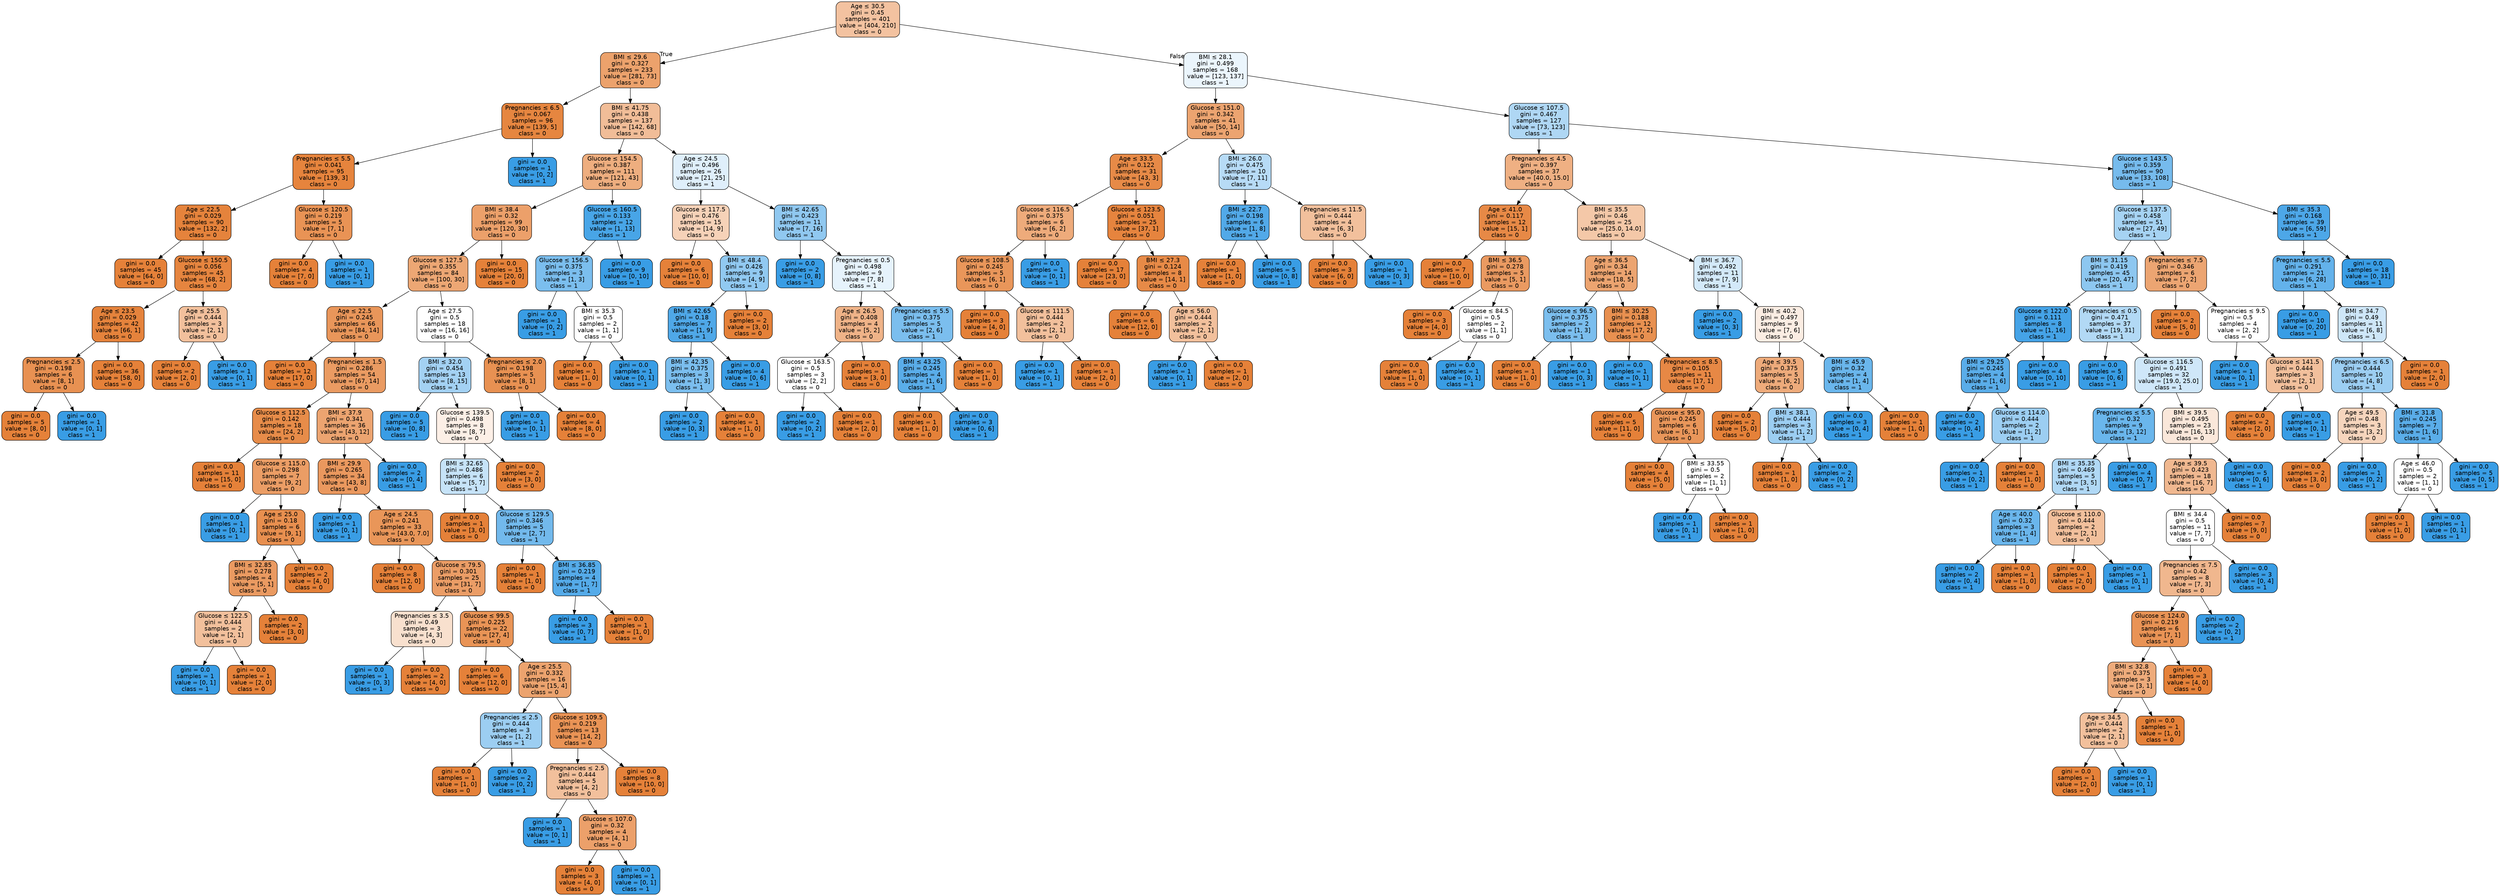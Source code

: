 digraph Tree {
node [shape=box, style="filled, rounded", color="black", fontname="helvetica"] ;
edge [fontname="helvetica"] ;
0 [label=<Age &le; 30.5<br/>gini = 0.45<br/>samples = 401<br/>value = [404, 210]<br/>class = 0>, fillcolor="#f3c2a0"] ;
1 [label=<BMI &le; 29.6<br/>gini = 0.327<br/>samples = 233<br/>value = [281, 73]<br/>class = 0>, fillcolor="#eca26c"] ;
0 -> 1 [labeldistance=2.5, labelangle=45, headlabel="True"] ;
2 [label=<Pregnancies &le; 6.5<br/>gini = 0.067<br/>samples = 96<br/>value = [139, 5]<br/>class = 0>, fillcolor="#e68640"] ;
1 -> 2 ;
3 [label=<Pregnancies &le; 5.5<br/>gini = 0.041<br/>samples = 95<br/>value = [139, 3]<br/>class = 0>, fillcolor="#e6843d"] ;
2 -> 3 ;
4 [label=<Age &le; 22.5<br/>gini = 0.029<br/>samples = 90<br/>value = [132, 2]<br/>class = 0>, fillcolor="#e5833c"] ;
3 -> 4 ;
5 [label=<gini = 0.0<br/>samples = 45<br/>value = [64, 0]<br/>class = 0>, fillcolor="#e58139"] ;
4 -> 5 ;
6 [label=<Glucose &le; 150.5<br/>gini = 0.056<br/>samples = 45<br/>value = [68, 2]<br/>class = 0>, fillcolor="#e6853f"] ;
4 -> 6 ;
7 [label=<Age &le; 23.5<br/>gini = 0.029<br/>samples = 42<br/>value = [66, 1]<br/>class = 0>, fillcolor="#e5833c"] ;
6 -> 7 ;
8 [label=<Pregnancies &le; 2.5<br/>gini = 0.198<br/>samples = 6<br/>value = [8, 1]<br/>class = 0>, fillcolor="#e89152"] ;
7 -> 8 ;
9 [label=<gini = 0.0<br/>samples = 5<br/>value = [8, 0]<br/>class = 0>, fillcolor="#e58139"] ;
8 -> 9 ;
10 [label=<gini = 0.0<br/>samples = 1<br/>value = [0, 1]<br/>class = 1>, fillcolor="#399de5"] ;
8 -> 10 ;
11 [label=<gini = 0.0<br/>samples = 36<br/>value = [58, 0]<br/>class = 0>, fillcolor="#e58139"] ;
7 -> 11 ;
12 [label=<Age &le; 25.5<br/>gini = 0.444<br/>samples = 3<br/>value = [2, 1]<br/>class = 0>, fillcolor="#f2c09c"] ;
6 -> 12 ;
13 [label=<gini = 0.0<br/>samples = 2<br/>value = [2, 0]<br/>class = 0>, fillcolor="#e58139"] ;
12 -> 13 ;
14 [label=<gini = 0.0<br/>samples = 1<br/>value = [0, 1]<br/>class = 1>, fillcolor="#399de5"] ;
12 -> 14 ;
15 [label=<Glucose &le; 120.5<br/>gini = 0.219<br/>samples = 5<br/>value = [7, 1]<br/>class = 0>, fillcolor="#e99355"] ;
3 -> 15 ;
16 [label=<gini = 0.0<br/>samples = 4<br/>value = [7, 0]<br/>class = 0>, fillcolor="#e58139"] ;
15 -> 16 ;
17 [label=<gini = 0.0<br/>samples = 1<br/>value = [0, 1]<br/>class = 1>, fillcolor="#399de5"] ;
15 -> 17 ;
18 [label=<gini = 0.0<br/>samples = 1<br/>value = [0, 2]<br/>class = 1>, fillcolor="#399de5"] ;
2 -> 18 ;
19 [label=<BMI &le; 41.75<br/>gini = 0.438<br/>samples = 137<br/>value = [142, 68]<br/>class = 0>, fillcolor="#f1bd98"] ;
1 -> 19 ;
20 [label=<Glucose &le; 154.5<br/>gini = 0.387<br/>samples = 111<br/>value = [121, 43]<br/>class = 0>, fillcolor="#eeae7f"] ;
19 -> 20 ;
21 [label=<BMI &le; 38.4<br/>gini = 0.32<br/>samples = 99<br/>value = [120, 30]<br/>class = 0>, fillcolor="#eca06a"] ;
20 -> 21 ;
22 [label=<Glucose &le; 127.5<br/>gini = 0.355<br/>samples = 84<br/>value = [100, 30]<br/>class = 0>, fillcolor="#eda774"] ;
21 -> 22 ;
23 [label=<Age &le; 22.5<br/>gini = 0.245<br/>samples = 66<br/>value = [84, 14]<br/>class = 0>, fillcolor="#e9965a"] ;
22 -> 23 ;
24 [label=<gini = 0.0<br/>samples = 12<br/>value = [17, 0]<br/>class = 0>, fillcolor="#e58139"] ;
23 -> 24 ;
25 [label=<Pregnancies &le; 1.5<br/>gini = 0.286<br/>samples = 54<br/>value = [67, 14]<br/>class = 0>, fillcolor="#ea9b62"] ;
23 -> 25 ;
26 [label=<Glucose &le; 112.5<br/>gini = 0.142<br/>samples = 18<br/>value = [24, 2]<br/>class = 0>, fillcolor="#e78c49"] ;
25 -> 26 ;
27 [label=<gini = 0.0<br/>samples = 11<br/>value = [15, 0]<br/>class = 0>, fillcolor="#e58139"] ;
26 -> 27 ;
28 [label=<Glucose &le; 115.0<br/>gini = 0.298<br/>samples = 7<br/>value = [9, 2]<br/>class = 0>, fillcolor="#eb9d65"] ;
26 -> 28 ;
29 [label=<gini = 0.0<br/>samples = 1<br/>value = [0, 1]<br/>class = 1>, fillcolor="#399de5"] ;
28 -> 29 ;
30 [label=<Age &le; 25.0<br/>gini = 0.18<br/>samples = 6<br/>value = [9, 1]<br/>class = 0>, fillcolor="#e88f4f"] ;
28 -> 30 ;
31 [label=<BMI &le; 32.85<br/>gini = 0.278<br/>samples = 4<br/>value = [5, 1]<br/>class = 0>, fillcolor="#ea9a61"] ;
30 -> 31 ;
32 [label=<Glucose &le; 122.5<br/>gini = 0.444<br/>samples = 2<br/>value = [2, 1]<br/>class = 0>, fillcolor="#f2c09c"] ;
31 -> 32 ;
33 [label=<gini = 0.0<br/>samples = 1<br/>value = [0, 1]<br/>class = 1>, fillcolor="#399de5"] ;
32 -> 33 ;
34 [label=<gini = 0.0<br/>samples = 1<br/>value = [2, 0]<br/>class = 0>, fillcolor="#e58139"] ;
32 -> 34 ;
35 [label=<gini = 0.0<br/>samples = 2<br/>value = [3, 0]<br/>class = 0>, fillcolor="#e58139"] ;
31 -> 35 ;
36 [label=<gini = 0.0<br/>samples = 2<br/>value = [4, 0]<br/>class = 0>, fillcolor="#e58139"] ;
30 -> 36 ;
37 [label=<BMI &le; 37.9<br/>gini = 0.341<br/>samples = 36<br/>value = [43, 12]<br/>class = 0>, fillcolor="#eca470"] ;
25 -> 37 ;
38 [label=<BMI &le; 29.9<br/>gini = 0.265<br/>samples = 34<br/>value = [43, 8]<br/>class = 0>, fillcolor="#ea985e"] ;
37 -> 38 ;
39 [label=<gini = 0.0<br/>samples = 1<br/>value = [0, 1]<br/>class = 1>, fillcolor="#399de5"] ;
38 -> 39 ;
40 [label=<Age &le; 24.5<br/>gini = 0.241<br/>samples = 33<br/>value = [43.0, 7.0]<br/>class = 0>, fillcolor="#e99659"] ;
38 -> 40 ;
41 [label=<gini = 0.0<br/>samples = 8<br/>value = [12, 0]<br/>class = 0>, fillcolor="#e58139"] ;
40 -> 41 ;
42 [label=<Glucose &le; 79.5<br/>gini = 0.301<br/>samples = 25<br/>value = [31, 7]<br/>class = 0>, fillcolor="#eb9d66"] ;
40 -> 42 ;
43 [label=<Pregnancies &le; 3.5<br/>gini = 0.49<br/>samples = 3<br/>value = [4, 3]<br/>class = 0>, fillcolor="#f8e0ce"] ;
42 -> 43 ;
44 [label=<gini = 0.0<br/>samples = 1<br/>value = [0, 3]<br/>class = 1>, fillcolor="#399de5"] ;
43 -> 44 ;
45 [label=<gini = 0.0<br/>samples = 2<br/>value = [4, 0]<br/>class = 0>, fillcolor="#e58139"] ;
43 -> 45 ;
46 [label=<Glucose &le; 99.5<br/>gini = 0.225<br/>samples = 22<br/>value = [27, 4]<br/>class = 0>, fillcolor="#e99456"] ;
42 -> 46 ;
47 [label=<gini = 0.0<br/>samples = 6<br/>value = [12, 0]<br/>class = 0>, fillcolor="#e58139"] ;
46 -> 47 ;
48 [label=<Age &le; 25.5<br/>gini = 0.332<br/>samples = 16<br/>value = [15, 4]<br/>class = 0>, fillcolor="#eca36e"] ;
46 -> 48 ;
49 [label=<Pregnancies &le; 2.5<br/>gini = 0.444<br/>samples = 3<br/>value = [1, 2]<br/>class = 1>, fillcolor="#9ccef2"] ;
48 -> 49 ;
50 [label=<gini = 0.0<br/>samples = 1<br/>value = [1, 0]<br/>class = 0>, fillcolor="#e58139"] ;
49 -> 50 ;
51 [label=<gini = 0.0<br/>samples = 2<br/>value = [0, 2]<br/>class = 1>, fillcolor="#399de5"] ;
49 -> 51 ;
52 [label=<Glucose &le; 109.5<br/>gini = 0.219<br/>samples = 13<br/>value = [14, 2]<br/>class = 0>, fillcolor="#e99355"] ;
48 -> 52 ;
53 [label=<Pregnancies &le; 2.5<br/>gini = 0.444<br/>samples = 5<br/>value = [4, 2]<br/>class = 0>, fillcolor="#f2c09c"] ;
52 -> 53 ;
54 [label=<gini = 0.0<br/>samples = 1<br/>value = [0, 1]<br/>class = 1>, fillcolor="#399de5"] ;
53 -> 54 ;
55 [label=<Glucose &le; 107.0<br/>gini = 0.32<br/>samples = 4<br/>value = [4, 1]<br/>class = 0>, fillcolor="#eca06a"] ;
53 -> 55 ;
56 [label=<gini = 0.0<br/>samples = 3<br/>value = [4, 0]<br/>class = 0>, fillcolor="#e58139"] ;
55 -> 56 ;
57 [label=<gini = 0.0<br/>samples = 1<br/>value = [0, 1]<br/>class = 1>, fillcolor="#399de5"] ;
55 -> 57 ;
58 [label=<gini = 0.0<br/>samples = 8<br/>value = [10, 0]<br/>class = 0>, fillcolor="#e58139"] ;
52 -> 58 ;
59 [label=<gini = 0.0<br/>samples = 2<br/>value = [0, 4]<br/>class = 1>, fillcolor="#399de5"] ;
37 -> 59 ;
60 [label=<Age &le; 27.5<br/>gini = 0.5<br/>samples = 18<br/>value = [16, 16]<br/>class = 0>, fillcolor="#ffffff"] ;
22 -> 60 ;
61 [label=<BMI &le; 32.0<br/>gini = 0.454<br/>samples = 13<br/>value = [8, 15]<br/>class = 1>, fillcolor="#a3d1f3"] ;
60 -> 61 ;
62 [label=<gini = 0.0<br/>samples = 5<br/>value = [0, 8]<br/>class = 1>, fillcolor="#399de5"] ;
61 -> 62 ;
63 [label=<Glucose &le; 139.5<br/>gini = 0.498<br/>samples = 8<br/>value = [8, 7]<br/>class = 0>, fillcolor="#fcefe6"] ;
61 -> 63 ;
64 [label=<BMI &le; 32.65<br/>gini = 0.486<br/>samples = 6<br/>value = [5, 7]<br/>class = 1>, fillcolor="#c6e3f8"] ;
63 -> 64 ;
65 [label=<gini = 0.0<br/>samples = 1<br/>value = [3, 0]<br/>class = 0>, fillcolor="#e58139"] ;
64 -> 65 ;
66 [label=<Glucose &le; 129.5<br/>gini = 0.346<br/>samples = 5<br/>value = [2, 7]<br/>class = 1>, fillcolor="#72b9ec"] ;
64 -> 66 ;
67 [label=<gini = 0.0<br/>samples = 1<br/>value = [1, 0]<br/>class = 0>, fillcolor="#e58139"] ;
66 -> 67 ;
68 [label=<BMI &le; 36.85<br/>gini = 0.219<br/>samples = 4<br/>value = [1, 7]<br/>class = 1>, fillcolor="#55abe9"] ;
66 -> 68 ;
69 [label=<gini = 0.0<br/>samples = 3<br/>value = [0, 7]<br/>class = 1>, fillcolor="#399de5"] ;
68 -> 69 ;
70 [label=<gini = 0.0<br/>samples = 1<br/>value = [1, 0]<br/>class = 0>, fillcolor="#e58139"] ;
68 -> 70 ;
71 [label=<gini = 0.0<br/>samples = 2<br/>value = [3, 0]<br/>class = 0>, fillcolor="#e58139"] ;
63 -> 71 ;
72 [label=<Pregnancies &le; 2.0<br/>gini = 0.198<br/>samples = 5<br/>value = [8, 1]<br/>class = 0>, fillcolor="#e89152"] ;
60 -> 72 ;
73 [label=<gini = 0.0<br/>samples = 1<br/>value = [0, 1]<br/>class = 1>, fillcolor="#399de5"] ;
72 -> 73 ;
74 [label=<gini = 0.0<br/>samples = 4<br/>value = [8, 0]<br/>class = 0>, fillcolor="#e58139"] ;
72 -> 74 ;
75 [label=<gini = 0.0<br/>samples = 15<br/>value = [20, 0]<br/>class = 0>, fillcolor="#e58139"] ;
21 -> 75 ;
76 [label=<Glucose &le; 160.5<br/>gini = 0.133<br/>samples = 12<br/>value = [1, 13]<br/>class = 1>, fillcolor="#48a5e7"] ;
20 -> 76 ;
77 [label=<Glucose &le; 156.5<br/>gini = 0.375<br/>samples = 3<br/>value = [1, 3]<br/>class = 1>, fillcolor="#7bbeee"] ;
76 -> 77 ;
78 [label=<gini = 0.0<br/>samples = 1<br/>value = [0, 2]<br/>class = 1>, fillcolor="#399de5"] ;
77 -> 78 ;
79 [label=<BMI &le; 35.3<br/>gini = 0.5<br/>samples = 2<br/>value = [1, 1]<br/>class = 0>, fillcolor="#ffffff"] ;
77 -> 79 ;
80 [label=<gini = 0.0<br/>samples = 1<br/>value = [1, 0]<br/>class = 0>, fillcolor="#e58139"] ;
79 -> 80 ;
81 [label=<gini = 0.0<br/>samples = 1<br/>value = [0, 1]<br/>class = 1>, fillcolor="#399de5"] ;
79 -> 81 ;
82 [label=<gini = 0.0<br/>samples = 9<br/>value = [0, 10]<br/>class = 1>, fillcolor="#399de5"] ;
76 -> 82 ;
83 [label=<Age &le; 24.5<br/>gini = 0.496<br/>samples = 26<br/>value = [21, 25]<br/>class = 1>, fillcolor="#dfeffb"] ;
19 -> 83 ;
84 [label=<Glucose &le; 117.5<br/>gini = 0.476<br/>samples = 15<br/>value = [14, 9]<br/>class = 0>, fillcolor="#f6d2b8"] ;
83 -> 84 ;
85 [label=<gini = 0.0<br/>samples = 6<br/>value = [10, 0]<br/>class = 0>, fillcolor="#e58139"] ;
84 -> 85 ;
86 [label=<BMI &le; 48.4<br/>gini = 0.426<br/>samples = 9<br/>value = [4, 9]<br/>class = 1>, fillcolor="#91c9f1"] ;
84 -> 86 ;
87 [label=<BMI &le; 42.65<br/>gini = 0.18<br/>samples = 7<br/>value = [1, 9]<br/>class = 1>, fillcolor="#4fa8e8"] ;
86 -> 87 ;
88 [label=<BMI &le; 42.35<br/>gini = 0.375<br/>samples = 3<br/>value = [1, 3]<br/>class = 1>, fillcolor="#7bbeee"] ;
87 -> 88 ;
89 [label=<gini = 0.0<br/>samples = 2<br/>value = [0, 3]<br/>class = 1>, fillcolor="#399de5"] ;
88 -> 89 ;
90 [label=<gini = 0.0<br/>samples = 1<br/>value = [1, 0]<br/>class = 0>, fillcolor="#e58139"] ;
88 -> 90 ;
91 [label=<gini = 0.0<br/>samples = 4<br/>value = [0, 6]<br/>class = 1>, fillcolor="#399de5"] ;
87 -> 91 ;
92 [label=<gini = 0.0<br/>samples = 2<br/>value = [3, 0]<br/>class = 0>, fillcolor="#e58139"] ;
86 -> 92 ;
93 [label=<BMI &le; 42.65<br/>gini = 0.423<br/>samples = 11<br/>value = [7, 16]<br/>class = 1>, fillcolor="#90c8f0"] ;
83 -> 93 ;
94 [label=<gini = 0.0<br/>samples = 2<br/>value = [0, 8]<br/>class = 1>, fillcolor="#399de5"] ;
93 -> 94 ;
95 [label=<Pregnancies &le; 0.5<br/>gini = 0.498<br/>samples = 9<br/>value = [7, 8]<br/>class = 1>, fillcolor="#e6f3fc"] ;
93 -> 95 ;
96 [label=<Age &le; 26.5<br/>gini = 0.408<br/>samples = 4<br/>value = [5, 2]<br/>class = 0>, fillcolor="#efb388"] ;
95 -> 96 ;
97 [label=<Glucose &le; 163.5<br/>gini = 0.5<br/>samples = 3<br/>value = [2, 2]<br/>class = 0>, fillcolor="#ffffff"] ;
96 -> 97 ;
98 [label=<gini = 0.0<br/>samples = 2<br/>value = [0, 2]<br/>class = 1>, fillcolor="#399de5"] ;
97 -> 98 ;
99 [label=<gini = 0.0<br/>samples = 1<br/>value = [2, 0]<br/>class = 0>, fillcolor="#e58139"] ;
97 -> 99 ;
100 [label=<gini = 0.0<br/>samples = 1<br/>value = [3, 0]<br/>class = 0>, fillcolor="#e58139"] ;
96 -> 100 ;
101 [label=<Pregnancies &le; 5.5<br/>gini = 0.375<br/>samples = 5<br/>value = [2, 6]<br/>class = 1>, fillcolor="#7bbeee"] ;
95 -> 101 ;
102 [label=<BMI &le; 43.25<br/>gini = 0.245<br/>samples = 4<br/>value = [1, 6]<br/>class = 1>, fillcolor="#5aade9"] ;
101 -> 102 ;
103 [label=<gini = 0.0<br/>samples = 1<br/>value = [1, 0]<br/>class = 0>, fillcolor="#e58139"] ;
102 -> 103 ;
104 [label=<gini = 0.0<br/>samples = 3<br/>value = [0, 6]<br/>class = 1>, fillcolor="#399de5"] ;
102 -> 104 ;
105 [label=<gini = 0.0<br/>samples = 1<br/>value = [1, 0]<br/>class = 0>, fillcolor="#e58139"] ;
101 -> 105 ;
106 [label=<BMI &le; 28.1<br/>gini = 0.499<br/>samples = 168<br/>value = [123, 137]<br/>class = 1>, fillcolor="#ebf5fc"] ;
0 -> 106 [labeldistance=2.5, labelangle=-45, headlabel="False"] ;
107 [label=<Glucose &le; 151.0<br/>gini = 0.342<br/>samples = 41<br/>value = [50, 14]<br/>class = 0>, fillcolor="#eca470"] ;
106 -> 107 ;
108 [label=<Age &le; 33.5<br/>gini = 0.122<br/>samples = 31<br/>value = [43, 3]<br/>class = 0>, fillcolor="#e78a47"] ;
107 -> 108 ;
109 [label=<Glucose &le; 116.5<br/>gini = 0.375<br/>samples = 6<br/>value = [6, 2]<br/>class = 0>, fillcolor="#eeab7b"] ;
108 -> 109 ;
110 [label=<Glucose &le; 108.5<br/>gini = 0.245<br/>samples = 5<br/>value = [6, 1]<br/>class = 0>, fillcolor="#e9965a"] ;
109 -> 110 ;
111 [label=<gini = 0.0<br/>samples = 3<br/>value = [4, 0]<br/>class = 0>, fillcolor="#e58139"] ;
110 -> 111 ;
112 [label=<Glucose &le; 111.5<br/>gini = 0.444<br/>samples = 2<br/>value = [2, 1]<br/>class = 0>, fillcolor="#f2c09c"] ;
110 -> 112 ;
113 [label=<gini = 0.0<br/>samples = 1<br/>value = [0, 1]<br/>class = 1>, fillcolor="#399de5"] ;
112 -> 113 ;
114 [label=<gini = 0.0<br/>samples = 1<br/>value = [2, 0]<br/>class = 0>, fillcolor="#e58139"] ;
112 -> 114 ;
115 [label=<gini = 0.0<br/>samples = 1<br/>value = [0, 1]<br/>class = 1>, fillcolor="#399de5"] ;
109 -> 115 ;
116 [label=<Glucose &le; 123.5<br/>gini = 0.051<br/>samples = 25<br/>value = [37, 1]<br/>class = 0>, fillcolor="#e6843e"] ;
108 -> 116 ;
117 [label=<gini = 0.0<br/>samples = 17<br/>value = [23, 0]<br/>class = 0>, fillcolor="#e58139"] ;
116 -> 117 ;
118 [label=<BMI &le; 27.3<br/>gini = 0.124<br/>samples = 8<br/>value = [14, 1]<br/>class = 0>, fillcolor="#e78a47"] ;
116 -> 118 ;
119 [label=<gini = 0.0<br/>samples = 6<br/>value = [12, 0]<br/>class = 0>, fillcolor="#e58139"] ;
118 -> 119 ;
120 [label=<Age &le; 56.0<br/>gini = 0.444<br/>samples = 2<br/>value = [2, 1]<br/>class = 0>, fillcolor="#f2c09c"] ;
118 -> 120 ;
121 [label=<gini = 0.0<br/>samples = 1<br/>value = [0, 1]<br/>class = 1>, fillcolor="#399de5"] ;
120 -> 121 ;
122 [label=<gini = 0.0<br/>samples = 1<br/>value = [2, 0]<br/>class = 0>, fillcolor="#e58139"] ;
120 -> 122 ;
123 [label=<BMI &le; 26.0<br/>gini = 0.475<br/>samples = 10<br/>value = [7, 11]<br/>class = 1>, fillcolor="#b7dbf6"] ;
107 -> 123 ;
124 [label=<BMI &le; 22.7<br/>gini = 0.198<br/>samples = 6<br/>value = [1, 8]<br/>class = 1>, fillcolor="#52a9e8"] ;
123 -> 124 ;
125 [label=<gini = 0.0<br/>samples = 1<br/>value = [1, 0]<br/>class = 0>, fillcolor="#e58139"] ;
124 -> 125 ;
126 [label=<gini = 0.0<br/>samples = 5<br/>value = [0, 8]<br/>class = 1>, fillcolor="#399de5"] ;
124 -> 126 ;
127 [label=<Pregnancies &le; 11.5<br/>gini = 0.444<br/>samples = 4<br/>value = [6, 3]<br/>class = 0>, fillcolor="#f2c09c"] ;
123 -> 127 ;
128 [label=<gini = 0.0<br/>samples = 3<br/>value = [6, 0]<br/>class = 0>, fillcolor="#e58139"] ;
127 -> 128 ;
129 [label=<gini = 0.0<br/>samples = 1<br/>value = [0, 3]<br/>class = 1>, fillcolor="#399de5"] ;
127 -> 129 ;
130 [label=<Glucose &le; 107.5<br/>gini = 0.467<br/>samples = 127<br/>value = [73, 123]<br/>class = 1>, fillcolor="#afd7f4"] ;
106 -> 130 ;
131 [label=<Pregnancies &le; 4.5<br/>gini = 0.397<br/>samples = 37<br/>value = [40.0, 15.0]<br/>class = 0>, fillcolor="#efb083"] ;
130 -> 131 ;
132 [label=<Age &le; 41.0<br/>gini = 0.117<br/>samples = 12<br/>value = [15, 1]<br/>class = 0>, fillcolor="#e78946"] ;
131 -> 132 ;
133 [label=<gini = 0.0<br/>samples = 7<br/>value = [10, 0]<br/>class = 0>, fillcolor="#e58139"] ;
132 -> 133 ;
134 [label=<BMI &le; 36.5<br/>gini = 0.278<br/>samples = 5<br/>value = [5, 1]<br/>class = 0>, fillcolor="#ea9a61"] ;
132 -> 134 ;
135 [label=<gini = 0.0<br/>samples = 3<br/>value = [4, 0]<br/>class = 0>, fillcolor="#e58139"] ;
134 -> 135 ;
136 [label=<Glucose &le; 84.5<br/>gini = 0.5<br/>samples = 2<br/>value = [1, 1]<br/>class = 0>, fillcolor="#ffffff"] ;
134 -> 136 ;
137 [label=<gini = 0.0<br/>samples = 1<br/>value = [1, 0]<br/>class = 0>, fillcolor="#e58139"] ;
136 -> 137 ;
138 [label=<gini = 0.0<br/>samples = 1<br/>value = [0, 1]<br/>class = 1>, fillcolor="#399de5"] ;
136 -> 138 ;
139 [label=<BMI &le; 35.5<br/>gini = 0.46<br/>samples = 25<br/>value = [25.0, 14.0]<br/>class = 0>, fillcolor="#f4c8a8"] ;
131 -> 139 ;
140 [label=<Age &le; 36.5<br/>gini = 0.34<br/>samples = 14<br/>value = [18, 5]<br/>class = 0>, fillcolor="#eca470"] ;
139 -> 140 ;
141 [label=<Glucose &le; 96.5<br/>gini = 0.375<br/>samples = 2<br/>value = [1, 3]<br/>class = 1>, fillcolor="#7bbeee"] ;
140 -> 141 ;
142 [label=<gini = 0.0<br/>samples = 1<br/>value = [1, 0]<br/>class = 0>, fillcolor="#e58139"] ;
141 -> 142 ;
143 [label=<gini = 0.0<br/>samples = 1<br/>value = [0, 3]<br/>class = 1>, fillcolor="#399de5"] ;
141 -> 143 ;
144 [label=<BMI &le; 30.25<br/>gini = 0.188<br/>samples = 12<br/>value = [17, 2]<br/>class = 0>, fillcolor="#e89050"] ;
140 -> 144 ;
145 [label=<gini = 0.0<br/>samples = 1<br/>value = [0, 1]<br/>class = 1>, fillcolor="#399de5"] ;
144 -> 145 ;
146 [label=<Pregnancies &le; 8.5<br/>gini = 0.105<br/>samples = 11<br/>value = [17, 1]<br/>class = 0>, fillcolor="#e78845"] ;
144 -> 146 ;
147 [label=<gini = 0.0<br/>samples = 5<br/>value = [11, 0]<br/>class = 0>, fillcolor="#e58139"] ;
146 -> 147 ;
148 [label=<Glucose &le; 95.0<br/>gini = 0.245<br/>samples = 6<br/>value = [6, 1]<br/>class = 0>, fillcolor="#e9965a"] ;
146 -> 148 ;
149 [label=<gini = 0.0<br/>samples = 4<br/>value = [5, 0]<br/>class = 0>, fillcolor="#e58139"] ;
148 -> 149 ;
150 [label=<BMI &le; 33.55<br/>gini = 0.5<br/>samples = 2<br/>value = [1, 1]<br/>class = 0>, fillcolor="#ffffff"] ;
148 -> 150 ;
151 [label=<gini = 0.0<br/>samples = 1<br/>value = [0, 1]<br/>class = 1>, fillcolor="#399de5"] ;
150 -> 151 ;
152 [label=<gini = 0.0<br/>samples = 1<br/>value = [1, 0]<br/>class = 0>, fillcolor="#e58139"] ;
150 -> 152 ;
153 [label=<BMI &le; 36.7<br/>gini = 0.492<br/>samples = 11<br/>value = [7, 9]<br/>class = 1>, fillcolor="#d3e9f9"] ;
139 -> 153 ;
154 [label=<gini = 0.0<br/>samples = 2<br/>value = [0, 3]<br/>class = 1>, fillcolor="#399de5"] ;
153 -> 154 ;
155 [label=<BMI &le; 40.2<br/>gini = 0.497<br/>samples = 9<br/>value = [7, 6]<br/>class = 0>, fillcolor="#fbede3"] ;
153 -> 155 ;
156 [label=<Age &le; 39.5<br/>gini = 0.375<br/>samples = 5<br/>value = [6, 2]<br/>class = 0>, fillcolor="#eeab7b"] ;
155 -> 156 ;
157 [label=<gini = 0.0<br/>samples = 2<br/>value = [5, 0]<br/>class = 0>, fillcolor="#e58139"] ;
156 -> 157 ;
158 [label=<BMI &le; 38.1<br/>gini = 0.444<br/>samples = 3<br/>value = [1, 2]<br/>class = 1>, fillcolor="#9ccef2"] ;
156 -> 158 ;
159 [label=<gini = 0.0<br/>samples = 1<br/>value = [1, 0]<br/>class = 0>, fillcolor="#e58139"] ;
158 -> 159 ;
160 [label=<gini = 0.0<br/>samples = 2<br/>value = [0, 2]<br/>class = 1>, fillcolor="#399de5"] ;
158 -> 160 ;
161 [label=<BMI &le; 45.9<br/>gini = 0.32<br/>samples = 4<br/>value = [1, 4]<br/>class = 1>, fillcolor="#6ab6ec"] ;
155 -> 161 ;
162 [label=<gini = 0.0<br/>samples = 3<br/>value = [0, 4]<br/>class = 1>, fillcolor="#399de5"] ;
161 -> 162 ;
163 [label=<gini = 0.0<br/>samples = 1<br/>value = [1, 0]<br/>class = 0>, fillcolor="#e58139"] ;
161 -> 163 ;
164 [label=<Glucose &le; 143.5<br/>gini = 0.359<br/>samples = 90<br/>value = [33, 108]<br/>class = 1>, fillcolor="#76bbed"] ;
130 -> 164 ;
165 [label=<Glucose &le; 137.5<br/>gini = 0.458<br/>samples = 51<br/>value = [27, 49]<br/>class = 1>, fillcolor="#a6d3f3"] ;
164 -> 165 ;
166 [label=<BMI &le; 31.15<br/>gini = 0.419<br/>samples = 45<br/>value = [20, 47]<br/>class = 1>, fillcolor="#8dc7f0"] ;
165 -> 166 ;
167 [label=<Glucose &le; 122.0<br/>gini = 0.111<br/>samples = 8<br/>value = [1, 16]<br/>class = 1>, fillcolor="#45a3e7"] ;
166 -> 167 ;
168 [label=<BMI &le; 29.25<br/>gini = 0.245<br/>samples = 4<br/>value = [1, 6]<br/>class = 1>, fillcolor="#5aade9"] ;
167 -> 168 ;
169 [label=<gini = 0.0<br/>samples = 2<br/>value = [0, 4]<br/>class = 1>, fillcolor="#399de5"] ;
168 -> 169 ;
170 [label=<Glucose &le; 114.0<br/>gini = 0.444<br/>samples = 2<br/>value = [1, 2]<br/>class = 1>, fillcolor="#9ccef2"] ;
168 -> 170 ;
171 [label=<gini = 0.0<br/>samples = 1<br/>value = [0, 2]<br/>class = 1>, fillcolor="#399de5"] ;
170 -> 171 ;
172 [label=<gini = 0.0<br/>samples = 1<br/>value = [1, 0]<br/>class = 0>, fillcolor="#e58139"] ;
170 -> 172 ;
173 [label=<gini = 0.0<br/>samples = 4<br/>value = [0, 10]<br/>class = 1>, fillcolor="#399de5"] ;
167 -> 173 ;
174 [label=<Pregnancies &le; 0.5<br/>gini = 0.471<br/>samples = 37<br/>value = [19, 31]<br/>class = 1>, fillcolor="#b2d9f5"] ;
166 -> 174 ;
175 [label=<gini = 0.0<br/>samples = 5<br/>value = [0, 6]<br/>class = 1>, fillcolor="#399de5"] ;
174 -> 175 ;
176 [label=<Glucose &le; 116.5<br/>gini = 0.491<br/>samples = 32<br/>value = [19.0, 25.0]<br/>class = 1>, fillcolor="#cfe7f9"] ;
174 -> 176 ;
177 [label=<Pregnancies &le; 5.5<br/>gini = 0.32<br/>samples = 9<br/>value = [3, 12]<br/>class = 1>, fillcolor="#6ab6ec"] ;
176 -> 177 ;
178 [label=<BMI &le; 35.35<br/>gini = 0.469<br/>samples = 5<br/>value = [3, 5]<br/>class = 1>, fillcolor="#b0d8f5"] ;
177 -> 178 ;
179 [label=<Age &le; 40.0<br/>gini = 0.32<br/>samples = 3<br/>value = [1, 4]<br/>class = 1>, fillcolor="#6ab6ec"] ;
178 -> 179 ;
180 [label=<gini = 0.0<br/>samples = 2<br/>value = [0, 4]<br/>class = 1>, fillcolor="#399de5"] ;
179 -> 180 ;
181 [label=<gini = 0.0<br/>samples = 1<br/>value = [1, 0]<br/>class = 0>, fillcolor="#e58139"] ;
179 -> 181 ;
182 [label=<Glucose &le; 110.0<br/>gini = 0.444<br/>samples = 2<br/>value = [2, 1]<br/>class = 0>, fillcolor="#f2c09c"] ;
178 -> 182 ;
183 [label=<gini = 0.0<br/>samples = 1<br/>value = [2, 0]<br/>class = 0>, fillcolor="#e58139"] ;
182 -> 183 ;
184 [label=<gini = 0.0<br/>samples = 1<br/>value = [0, 1]<br/>class = 1>, fillcolor="#399de5"] ;
182 -> 184 ;
185 [label=<gini = 0.0<br/>samples = 4<br/>value = [0, 7]<br/>class = 1>, fillcolor="#399de5"] ;
177 -> 185 ;
186 [label=<BMI &le; 39.5<br/>gini = 0.495<br/>samples = 23<br/>value = [16, 13]<br/>class = 0>, fillcolor="#fae7da"] ;
176 -> 186 ;
187 [label=<Age &le; 39.5<br/>gini = 0.423<br/>samples = 18<br/>value = [16, 7]<br/>class = 0>, fillcolor="#f0b890"] ;
186 -> 187 ;
188 [label=<BMI &le; 34.4<br/>gini = 0.5<br/>samples = 11<br/>value = [7, 7]<br/>class = 0>, fillcolor="#ffffff"] ;
187 -> 188 ;
189 [label=<Pregnancies &le; 7.5<br/>gini = 0.42<br/>samples = 8<br/>value = [7, 3]<br/>class = 0>, fillcolor="#f0b78e"] ;
188 -> 189 ;
190 [label=<Glucose &le; 124.0<br/>gini = 0.219<br/>samples = 6<br/>value = [7, 1]<br/>class = 0>, fillcolor="#e99355"] ;
189 -> 190 ;
191 [label=<BMI &le; 32.8<br/>gini = 0.375<br/>samples = 3<br/>value = [3, 1]<br/>class = 0>, fillcolor="#eeab7b"] ;
190 -> 191 ;
192 [label=<Age &le; 34.5<br/>gini = 0.444<br/>samples = 2<br/>value = [2, 1]<br/>class = 0>, fillcolor="#f2c09c"] ;
191 -> 192 ;
193 [label=<gini = 0.0<br/>samples = 1<br/>value = [2, 0]<br/>class = 0>, fillcolor="#e58139"] ;
192 -> 193 ;
194 [label=<gini = 0.0<br/>samples = 1<br/>value = [0, 1]<br/>class = 1>, fillcolor="#399de5"] ;
192 -> 194 ;
195 [label=<gini = 0.0<br/>samples = 1<br/>value = [1, 0]<br/>class = 0>, fillcolor="#e58139"] ;
191 -> 195 ;
196 [label=<gini = 0.0<br/>samples = 3<br/>value = [4, 0]<br/>class = 0>, fillcolor="#e58139"] ;
190 -> 196 ;
197 [label=<gini = 0.0<br/>samples = 2<br/>value = [0, 2]<br/>class = 1>, fillcolor="#399de5"] ;
189 -> 197 ;
198 [label=<gini = 0.0<br/>samples = 3<br/>value = [0, 4]<br/>class = 1>, fillcolor="#399de5"] ;
188 -> 198 ;
199 [label=<gini = 0.0<br/>samples = 7<br/>value = [9, 0]<br/>class = 0>, fillcolor="#e58139"] ;
187 -> 199 ;
200 [label=<gini = 0.0<br/>samples = 5<br/>value = [0, 6]<br/>class = 1>, fillcolor="#399de5"] ;
186 -> 200 ;
201 [label=<Pregnancies &le; 7.5<br/>gini = 0.346<br/>samples = 6<br/>value = [7, 2]<br/>class = 0>, fillcolor="#eca572"] ;
165 -> 201 ;
202 [label=<gini = 0.0<br/>samples = 2<br/>value = [5, 0]<br/>class = 0>, fillcolor="#e58139"] ;
201 -> 202 ;
203 [label=<Pregnancies &le; 9.5<br/>gini = 0.5<br/>samples = 4<br/>value = [2, 2]<br/>class = 0>, fillcolor="#ffffff"] ;
201 -> 203 ;
204 [label=<gini = 0.0<br/>samples = 1<br/>value = [0, 1]<br/>class = 1>, fillcolor="#399de5"] ;
203 -> 204 ;
205 [label=<Glucose &le; 141.5<br/>gini = 0.444<br/>samples = 3<br/>value = [2, 1]<br/>class = 0>, fillcolor="#f2c09c"] ;
203 -> 205 ;
206 [label=<gini = 0.0<br/>samples = 2<br/>value = [2, 0]<br/>class = 0>, fillcolor="#e58139"] ;
205 -> 206 ;
207 [label=<gini = 0.0<br/>samples = 1<br/>value = [0, 1]<br/>class = 1>, fillcolor="#399de5"] ;
205 -> 207 ;
208 [label=<BMI &le; 35.3<br/>gini = 0.168<br/>samples = 39<br/>value = [6, 59]<br/>class = 1>, fillcolor="#4da7e8"] ;
164 -> 208 ;
209 [label=<Pregnancies &le; 5.5<br/>gini = 0.291<br/>samples = 21<br/>value = [6, 28]<br/>class = 1>, fillcolor="#63b2eb"] ;
208 -> 209 ;
210 [label=<gini = 0.0<br/>samples = 10<br/>value = [0, 20]<br/>class = 1>, fillcolor="#399de5"] ;
209 -> 210 ;
211 [label=<BMI &le; 34.7<br/>gini = 0.49<br/>samples = 11<br/>value = [6, 8]<br/>class = 1>, fillcolor="#cee6f8"] ;
209 -> 211 ;
212 [label=<Pregnancies &le; 6.5<br/>gini = 0.444<br/>samples = 10<br/>value = [4, 8]<br/>class = 1>, fillcolor="#9ccef2"] ;
211 -> 212 ;
213 [label=<Age &le; 49.5<br/>gini = 0.48<br/>samples = 3<br/>value = [3, 2]<br/>class = 0>, fillcolor="#f6d5bd"] ;
212 -> 213 ;
214 [label=<gini = 0.0<br/>samples = 2<br/>value = [3, 0]<br/>class = 0>, fillcolor="#e58139"] ;
213 -> 214 ;
215 [label=<gini = 0.0<br/>samples = 1<br/>value = [0, 2]<br/>class = 1>, fillcolor="#399de5"] ;
213 -> 215 ;
216 [label=<BMI &le; 31.8<br/>gini = 0.245<br/>samples = 7<br/>value = [1, 6]<br/>class = 1>, fillcolor="#5aade9"] ;
212 -> 216 ;
217 [label=<Age &le; 46.0<br/>gini = 0.5<br/>samples = 2<br/>value = [1, 1]<br/>class = 0>, fillcolor="#ffffff"] ;
216 -> 217 ;
218 [label=<gini = 0.0<br/>samples = 1<br/>value = [1, 0]<br/>class = 0>, fillcolor="#e58139"] ;
217 -> 218 ;
219 [label=<gini = 0.0<br/>samples = 1<br/>value = [0, 1]<br/>class = 1>, fillcolor="#399de5"] ;
217 -> 219 ;
220 [label=<gini = 0.0<br/>samples = 5<br/>value = [0, 5]<br/>class = 1>, fillcolor="#399de5"] ;
216 -> 220 ;
221 [label=<gini = 0.0<br/>samples = 1<br/>value = [2, 0]<br/>class = 0>, fillcolor="#e58139"] ;
211 -> 221 ;
222 [label=<gini = 0.0<br/>samples = 18<br/>value = [0, 31]<br/>class = 1>, fillcolor="#399de5"] ;
208 -> 222 ;
}
